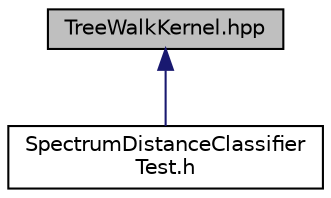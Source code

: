digraph "TreeWalkKernel.hpp"
{
  edge [fontname="Helvetica",fontsize="10",labelfontname="Helvetica",labelfontsize="10"];
  node [fontname="Helvetica",fontsize="10",shape=record];
  Node1 [label="TreeWalkKernel.hpp",height=0.2,width=0.4,color="black", fillcolor="grey75", style="filled" fontcolor="black"];
  Node1 -> Node2 [dir="back",color="midnightblue",fontsize="10",style="solid",fontname="Helvetica"];
  Node2 [label="SpectrumDistanceClassifier\lTest.h",height=0.2,width=0.4,color="black", fillcolor="white", style="filled",URL="$_spectrum_distance_classifier_test_8h_source.html"];
}

